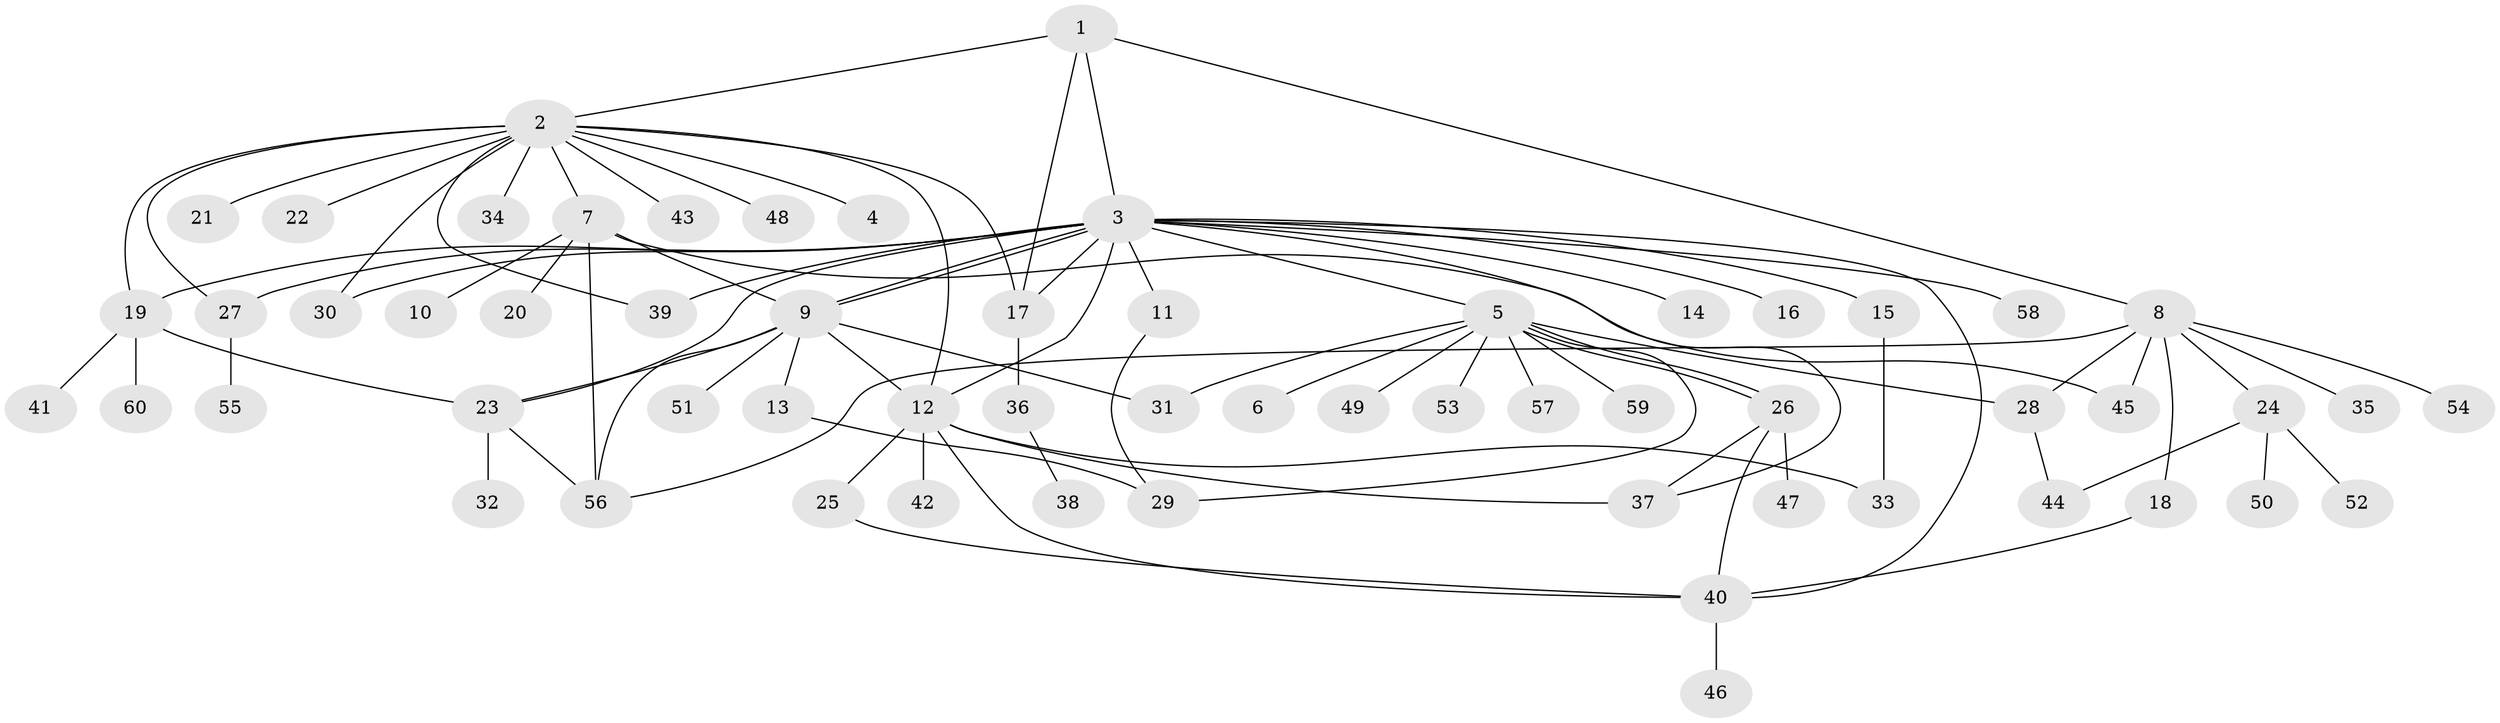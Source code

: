 // coarse degree distribution, {1: 0.375, 11: 0.041666666666666664, 3: 0.2916666666666667, 4: 0.08333333333333333, 8: 0.041666666666666664, 6: 0.041666666666666664, 2: 0.041666666666666664, 7: 0.041666666666666664, 10: 0.041666666666666664}
// Generated by graph-tools (version 1.1) at 2025/36/03/04/25 23:36:40]
// undirected, 60 vertices, 88 edges
graph export_dot {
  node [color=gray90,style=filled];
  1;
  2;
  3;
  4;
  5;
  6;
  7;
  8;
  9;
  10;
  11;
  12;
  13;
  14;
  15;
  16;
  17;
  18;
  19;
  20;
  21;
  22;
  23;
  24;
  25;
  26;
  27;
  28;
  29;
  30;
  31;
  32;
  33;
  34;
  35;
  36;
  37;
  38;
  39;
  40;
  41;
  42;
  43;
  44;
  45;
  46;
  47;
  48;
  49;
  50;
  51;
  52;
  53;
  54;
  55;
  56;
  57;
  58;
  59;
  60;
  1 -- 2;
  1 -- 3;
  1 -- 8;
  1 -- 17;
  2 -- 4;
  2 -- 7;
  2 -- 12;
  2 -- 17;
  2 -- 19;
  2 -- 21;
  2 -- 22;
  2 -- 27;
  2 -- 30;
  2 -- 34;
  2 -- 39;
  2 -- 43;
  2 -- 48;
  3 -- 5;
  3 -- 9;
  3 -- 9;
  3 -- 11;
  3 -- 12;
  3 -- 14;
  3 -- 15;
  3 -- 16;
  3 -- 17;
  3 -- 19;
  3 -- 23;
  3 -- 27;
  3 -- 30;
  3 -- 37;
  3 -- 39;
  3 -- 40;
  3 -- 58;
  5 -- 6;
  5 -- 26;
  5 -- 26;
  5 -- 28;
  5 -- 29;
  5 -- 31;
  5 -- 49;
  5 -- 53;
  5 -- 57;
  5 -- 59;
  7 -- 9;
  7 -- 10;
  7 -- 20;
  7 -- 45;
  7 -- 56;
  8 -- 18;
  8 -- 24;
  8 -- 28;
  8 -- 35;
  8 -- 45;
  8 -- 54;
  8 -- 56;
  9 -- 12;
  9 -- 13;
  9 -- 23;
  9 -- 31;
  9 -- 51;
  9 -- 56;
  11 -- 29;
  12 -- 25;
  12 -- 33;
  12 -- 37;
  12 -- 40;
  12 -- 42;
  13 -- 29;
  15 -- 33;
  17 -- 36;
  18 -- 40;
  19 -- 23;
  19 -- 41;
  19 -- 60;
  23 -- 32;
  23 -- 56;
  24 -- 44;
  24 -- 50;
  24 -- 52;
  25 -- 40;
  26 -- 37;
  26 -- 40;
  26 -- 47;
  27 -- 55;
  28 -- 44;
  36 -- 38;
  40 -- 46;
}
